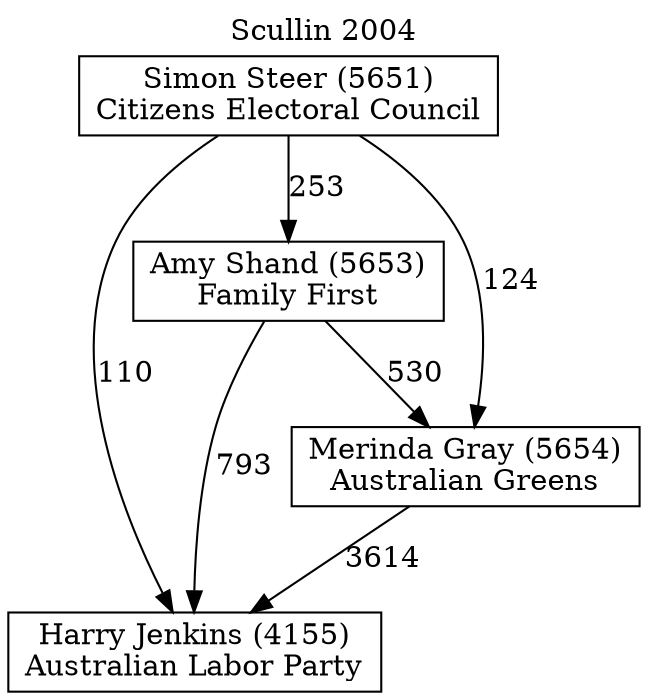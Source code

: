 // House preference flow
digraph "Harry Jenkins (4155)_Scullin_2004" {
	graph [label="Scullin 2004" labelloc=t mclimit=10]
	node [shape=box]
	"Amy Shand (5653)" [label="Amy Shand (5653)
Family First"]
	"Harry Jenkins (4155)" [label="Harry Jenkins (4155)
Australian Labor Party"]
	"Merinda Gray (5654)" [label="Merinda Gray (5654)
Australian Greens"]
	"Simon Steer (5651)" [label="Simon Steer (5651)
Citizens Electoral Council"]
	"Amy Shand (5653)" -> "Harry Jenkins (4155)" [label=793]
	"Amy Shand (5653)" -> "Merinda Gray (5654)" [label=530]
	"Merinda Gray (5654)" -> "Harry Jenkins (4155)" [label=3614]
	"Simon Steer (5651)" -> "Amy Shand (5653)" [label=253]
	"Simon Steer (5651)" -> "Harry Jenkins (4155)" [label=110]
	"Simon Steer (5651)" -> "Merinda Gray (5654)" [label=124]
}
